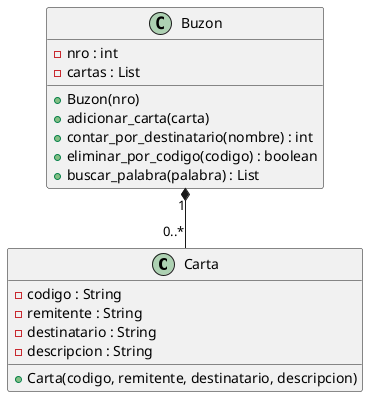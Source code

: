@startuml
class Carta {
  - codigo : String
  - remitente : String
  - destinatario : String
  - descripcion : String
  + Carta(codigo, remitente, destinatario, descripcion)
}
class Buzon {
  - nro : int
  - cartas : List
  + Buzon(nro)
  + adicionar_carta(carta)
  + contar_por_destinatario(nombre) : int
  + eliminar_por_codigo(codigo) : boolean
  + buscar_palabra(palabra) : List
}
Buzon "1" *-- "0..*" Carta
@enduml
